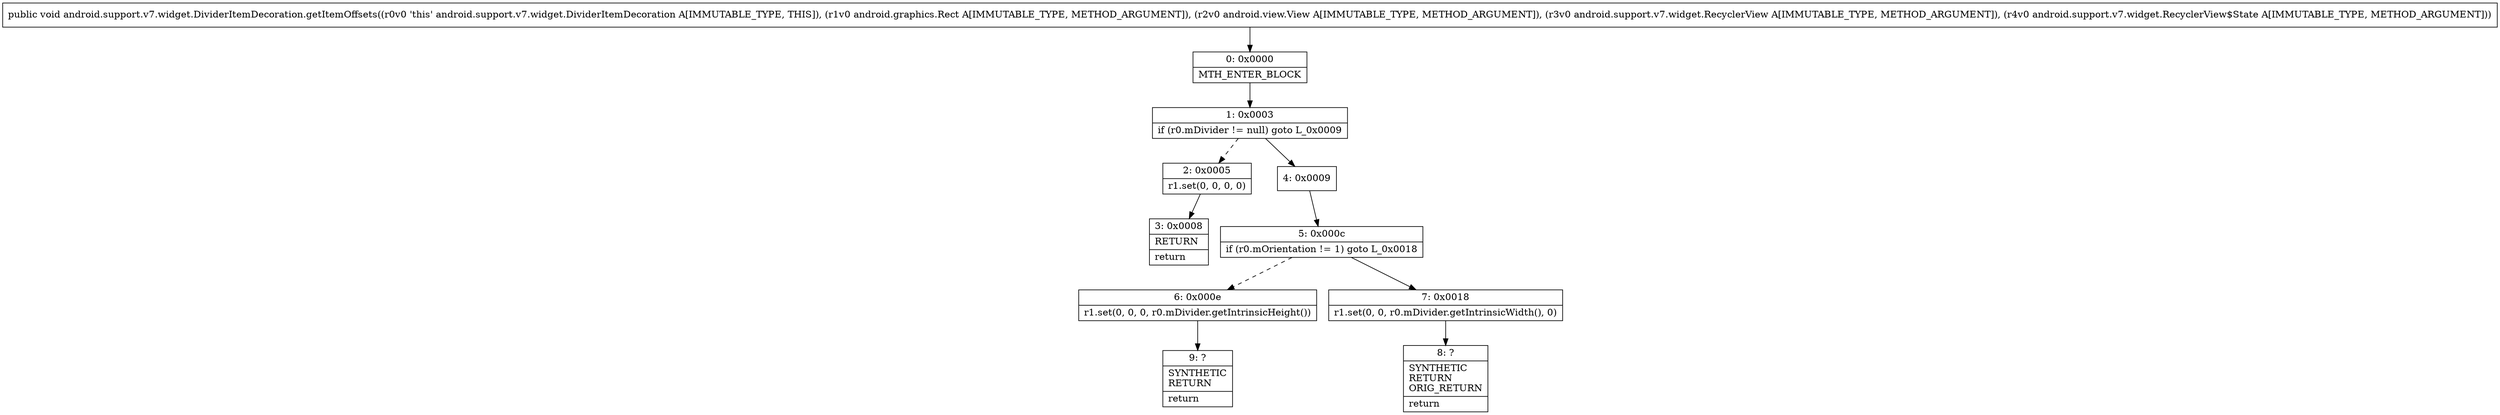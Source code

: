 digraph "CFG forandroid.support.v7.widget.DividerItemDecoration.getItemOffsets(Landroid\/graphics\/Rect;Landroid\/view\/View;Landroid\/support\/v7\/widget\/RecyclerView;Landroid\/support\/v7\/widget\/RecyclerView$State;)V" {
Node_0 [shape=record,label="{0\:\ 0x0000|MTH_ENTER_BLOCK\l}"];
Node_1 [shape=record,label="{1\:\ 0x0003|if (r0.mDivider != null) goto L_0x0009\l}"];
Node_2 [shape=record,label="{2\:\ 0x0005|r1.set(0, 0, 0, 0)\l}"];
Node_3 [shape=record,label="{3\:\ 0x0008|RETURN\l|return\l}"];
Node_4 [shape=record,label="{4\:\ 0x0009}"];
Node_5 [shape=record,label="{5\:\ 0x000c|if (r0.mOrientation != 1) goto L_0x0018\l}"];
Node_6 [shape=record,label="{6\:\ 0x000e|r1.set(0, 0, 0, r0.mDivider.getIntrinsicHeight())\l}"];
Node_7 [shape=record,label="{7\:\ 0x0018|r1.set(0, 0, r0.mDivider.getIntrinsicWidth(), 0)\l}"];
Node_8 [shape=record,label="{8\:\ ?|SYNTHETIC\lRETURN\lORIG_RETURN\l|return\l}"];
Node_9 [shape=record,label="{9\:\ ?|SYNTHETIC\lRETURN\l|return\l}"];
MethodNode[shape=record,label="{public void android.support.v7.widget.DividerItemDecoration.getItemOffsets((r0v0 'this' android.support.v7.widget.DividerItemDecoration A[IMMUTABLE_TYPE, THIS]), (r1v0 android.graphics.Rect A[IMMUTABLE_TYPE, METHOD_ARGUMENT]), (r2v0 android.view.View A[IMMUTABLE_TYPE, METHOD_ARGUMENT]), (r3v0 android.support.v7.widget.RecyclerView A[IMMUTABLE_TYPE, METHOD_ARGUMENT]), (r4v0 android.support.v7.widget.RecyclerView$State A[IMMUTABLE_TYPE, METHOD_ARGUMENT])) }"];
MethodNode -> Node_0;
Node_0 -> Node_1;
Node_1 -> Node_2[style=dashed];
Node_1 -> Node_4;
Node_2 -> Node_3;
Node_4 -> Node_5;
Node_5 -> Node_6[style=dashed];
Node_5 -> Node_7;
Node_6 -> Node_9;
Node_7 -> Node_8;
}

